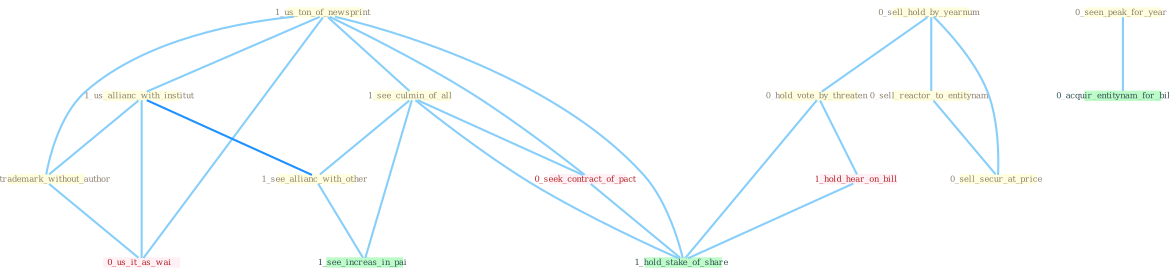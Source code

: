 Graph G{ 
    node
    [shape=polygon,style=filled,width=.5,height=.06,color="#BDFCC9",fixedsize=true,fontsize=4,
    fontcolor="#2f4f4f"];
    {node
    [color="#ffffe0", fontcolor="#8b7d6b"] "1_us_ton_of_newsprint " "0_sell_hold_by_yearnum " "1_us_allianc_with_institut " "1_see_culmin_of_all " "0_sell_reactor_to_entitynam " "0_us_trademark_without_author " "0_hold_vote_by_threaten " "1_see_allianc_with_other " "0_seen_peak_for_year " "0_sell_secur_at_price "}
{node [color="#fff0f5", fontcolor="#b22222"] "0_seek_contract_of_pact " "0_us_it_as_wai " "1_hold_hear_on_bill "}
edge [color="#B0E2FF"];

	"1_us_ton_of_newsprint " -- "1_us_allianc_with_institut " [w="1", color="#87cefa" ];
	"1_us_ton_of_newsprint " -- "1_see_culmin_of_all " [w="1", color="#87cefa" ];
	"1_us_ton_of_newsprint " -- "0_us_trademark_without_author " [w="1", color="#87cefa" ];
	"1_us_ton_of_newsprint " -- "0_seek_contract_of_pact " [w="1", color="#87cefa" ];
	"1_us_ton_of_newsprint " -- "0_us_it_as_wai " [w="1", color="#87cefa" ];
	"1_us_ton_of_newsprint " -- "1_hold_stake_of_share " [w="1", color="#87cefa" ];
	"0_sell_hold_by_yearnum " -- "0_sell_reactor_to_entitynam " [w="1", color="#87cefa" ];
	"0_sell_hold_by_yearnum " -- "0_hold_vote_by_threaten " [w="1", color="#87cefa" ];
	"0_sell_hold_by_yearnum " -- "0_sell_secur_at_price " [w="1", color="#87cefa" ];
	"1_us_allianc_with_institut " -- "0_us_trademark_without_author " [w="1", color="#87cefa" ];
	"1_us_allianc_with_institut " -- "1_see_allianc_with_other " [w="2", color="#1e90ff" , len=0.8];
	"1_us_allianc_with_institut " -- "0_us_it_as_wai " [w="1", color="#87cefa" ];
	"1_see_culmin_of_all " -- "1_see_allianc_with_other " [w="1", color="#87cefa" ];
	"1_see_culmin_of_all " -- "0_seek_contract_of_pact " [w="1", color="#87cefa" ];
	"1_see_culmin_of_all " -- "1_see_increas_in_pai " [w="1", color="#87cefa" ];
	"1_see_culmin_of_all " -- "1_hold_stake_of_share " [w="1", color="#87cefa" ];
	"0_sell_reactor_to_entitynam " -- "0_sell_secur_at_price " [w="1", color="#87cefa" ];
	"0_us_trademark_without_author " -- "0_us_it_as_wai " [w="1", color="#87cefa" ];
	"0_hold_vote_by_threaten " -- "1_hold_hear_on_bill " [w="1", color="#87cefa" ];
	"0_hold_vote_by_threaten " -- "1_hold_stake_of_share " [w="1", color="#87cefa" ];
	"1_see_allianc_with_other " -- "1_see_increas_in_pai " [w="1", color="#87cefa" ];
	"0_seen_peak_for_year " -- "0_acquir_entitynam_for_billion " [w="1", color="#87cefa" ];
	"0_seek_contract_of_pact " -- "1_hold_stake_of_share " [w="1", color="#87cefa" ];
	"1_hold_hear_on_bill " -- "1_hold_stake_of_share " [w="1", color="#87cefa" ];
}